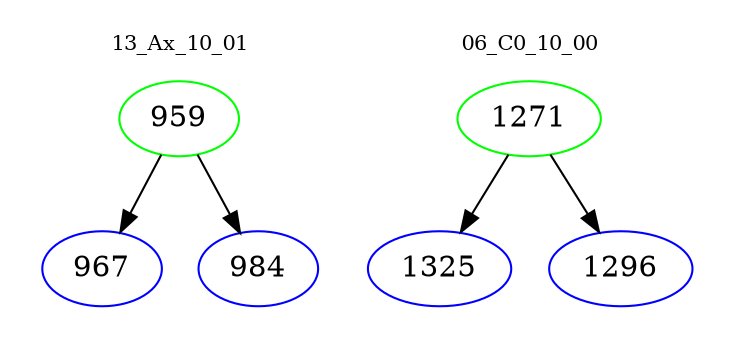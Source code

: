 digraph{
subgraph cluster_0 {
color = white
label = "13_Ax_10_01";
fontsize=10;
T0_959 [label="959", color="green"]
T0_959 -> T0_967 [color="black"]
T0_967 [label="967", color="blue"]
T0_959 -> T0_984 [color="black"]
T0_984 [label="984", color="blue"]
}
subgraph cluster_1 {
color = white
label = "06_C0_10_00";
fontsize=10;
T1_1271 [label="1271", color="green"]
T1_1271 -> T1_1325 [color="black"]
T1_1325 [label="1325", color="blue"]
T1_1271 -> T1_1296 [color="black"]
T1_1296 [label="1296", color="blue"]
}
}
